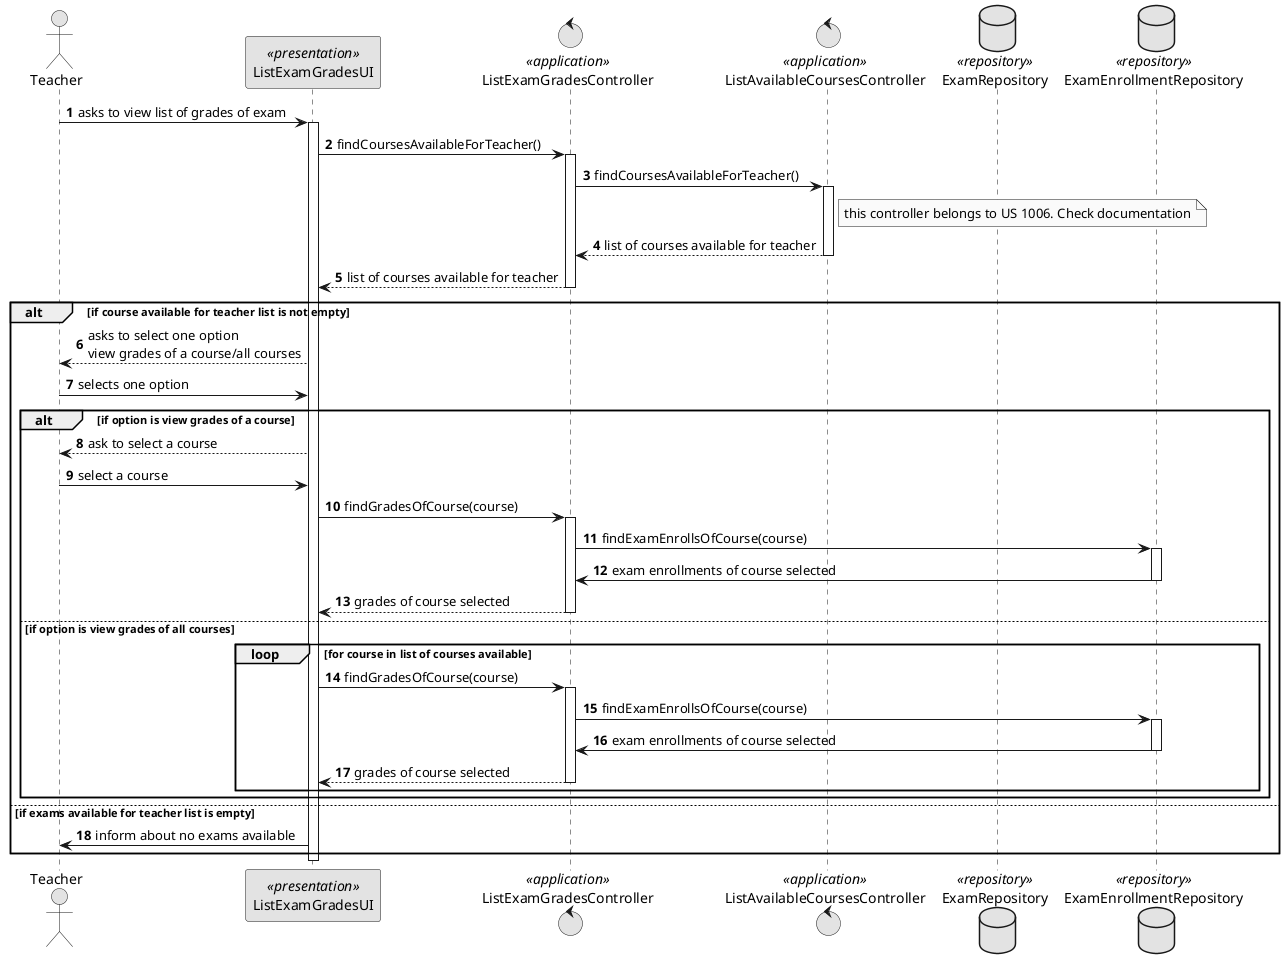 @startuml
'http://plantuml.com/skinparam.html
skinparam monochrome true
skinparam packageStyle rect
skinparam defaultFontName FG Virgil
skinparam shadowing false
autonumber

actor Teacher as Actor
participant ListExamGradesUI as UI <<presentation>>
control ListExamGradesController as Controller <<application>>
control ListAvailableCoursesController as ListAvailableCoursesController <<application>>
database ExamRepository as ExamRepository <<repository>>
database ExamEnrollmentRepository as ExamEnrollmentRepository <<repository>>

Actor -> UI : asks to view list of grades of exam
activate UI
    UI -> Controller : findCoursesAvailableForTeacher()
    activate Controller
        Controller -> ListAvailableCoursesController : findCoursesAvailableForTeacher()
        activate ListAvailableCoursesController
            note right of ListAvailableCoursesController : this controller belongs to US 1006. Check documentation
            ListAvailableCoursesController --> Controller : list of courses available for teacher
        deactivate ListAvailableCoursesController
        Controller --> UI : list of courses available for teacher
    deactivate Controller
    alt if course available for teacher list is not empty
        UI --> Actor : asks to select one option\nview grades of a course/all courses
        Actor -> UI : selects one option
        alt if option is view grades of a course
            UI --> Actor : ask to select a course
            Actor -> UI : select a course
            UI -> Controller : findGradesOfCourse(course)
            activate Controller
                Controller -> ExamEnrollmentRepository : findExamEnrollsOfCourse(course)
                activate ExamEnrollmentRepository
                    ExamEnrollmentRepository -> Controller : exam enrollments of course selected
                deactivate ExamEnrollmentRepository
                Controller --> UI : grades of course selected
            deactivate Controller
        else if option is view grades of all courses
           loop for course in list of courses available
            UI -> Controller : findGradesOfCourse(course)
            activate Controller
                Controller -> ExamEnrollmentRepository : findExamEnrollsOfCourse(course)
                activate ExamEnrollmentRepository
                    ExamEnrollmentRepository -> Controller : exam enrollments of course selected
                deactivate ExamEnrollmentRepository
                Controller --> UI : grades of course selected
            deactivate Controller
            end
        end
    else if exams available for teacher list is empty
        UI -> Actor : inform about no exams available
    end
deactivate UI

@enduml